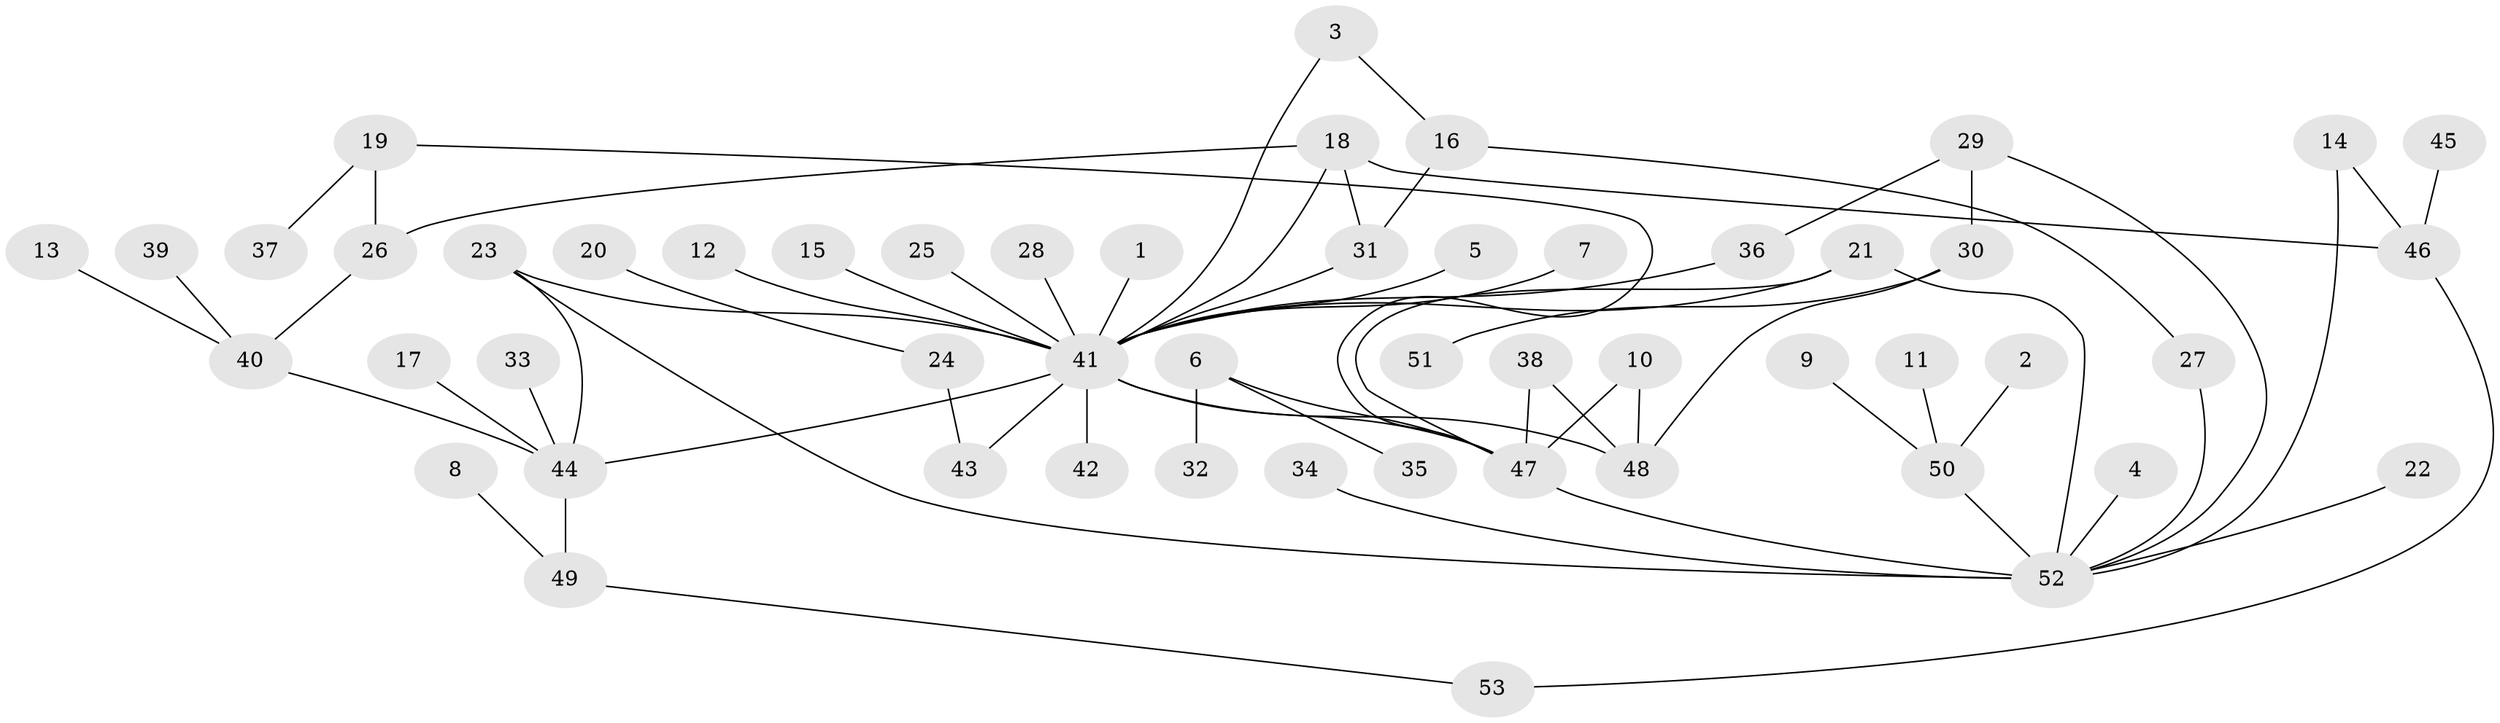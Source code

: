 // original degree distribution, {21: 0.007633587786259542, 9: 0.015267175572519083, 4: 0.05343511450381679, 5: 0.030534351145038167, 2: 0.1984732824427481, 6: 0.03816793893129771, 14: 0.007633587786259542, 3: 0.07633587786259542, 1: 0.5648854961832062, 7: 0.007633587786259542}
// Generated by graph-tools (version 1.1) at 2025/36/03/04/25 23:36:43]
// undirected, 53 vertices, 67 edges
graph export_dot {
  node [color=gray90,style=filled];
  1;
  2;
  3;
  4;
  5;
  6;
  7;
  8;
  9;
  10;
  11;
  12;
  13;
  14;
  15;
  16;
  17;
  18;
  19;
  20;
  21;
  22;
  23;
  24;
  25;
  26;
  27;
  28;
  29;
  30;
  31;
  32;
  33;
  34;
  35;
  36;
  37;
  38;
  39;
  40;
  41;
  42;
  43;
  44;
  45;
  46;
  47;
  48;
  49;
  50;
  51;
  52;
  53;
  1 -- 41 [weight=1.0];
  2 -- 50 [weight=1.0];
  3 -- 16 [weight=1.0];
  3 -- 41 [weight=1.0];
  4 -- 52 [weight=1.0];
  5 -- 41 [weight=1.0];
  6 -- 32 [weight=1.0];
  6 -- 35 [weight=1.0];
  6 -- 47 [weight=1.0];
  7 -- 41 [weight=1.0];
  8 -- 49 [weight=1.0];
  9 -- 50 [weight=1.0];
  10 -- 47 [weight=1.0];
  10 -- 48 [weight=1.0];
  11 -- 50 [weight=1.0];
  12 -- 41 [weight=1.0];
  13 -- 40 [weight=1.0];
  14 -- 46 [weight=1.0];
  14 -- 52 [weight=1.0];
  15 -- 41 [weight=1.0];
  16 -- 27 [weight=1.0];
  16 -- 31 [weight=1.0];
  17 -- 44 [weight=1.0];
  18 -- 26 [weight=1.0];
  18 -- 31 [weight=1.0];
  18 -- 41 [weight=1.0];
  18 -- 46 [weight=2.0];
  19 -- 26 [weight=1.0];
  19 -- 37 [weight=1.0];
  19 -- 47 [weight=1.0];
  20 -- 24 [weight=1.0];
  21 -- 41 [weight=1.0];
  21 -- 47 [weight=1.0];
  21 -- 52 [weight=1.0];
  22 -- 52 [weight=1.0];
  23 -- 41 [weight=1.0];
  23 -- 44 [weight=1.0];
  23 -- 52 [weight=2.0];
  24 -- 43 [weight=1.0];
  25 -- 41 [weight=1.0];
  26 -- 40 [weight=1.0];
  27 -- 52 [weight=1.0];
  28 -- 41 [weight=1.0];
  29 -- 30 [weight=1.0];
  29 -- 36 [weight=1.0];
  29 -- 52 [weight=1.0];
  30 -- 48 [weight=1.0];
  30 -- 51 [weight=1.0];
  31 -- 41 [weight=1.0];
  33 -- 44 [weight=1.0];
  34 -- 52 [weight=1.0];
  36 -- 41 [weight=1.0];
  38 -- 47 [weight=1.0];
  38 -- 48 [weight=1.0];
  39 -- 40 [weight=1.0];
  40 -- 44 [weight=1.0];
  41 -- 42 [weight=1.0];
  41 -- 43 [weight=1.0];
  41 -- 44 [weight=1.0];
  41 -- 47 [weight=1.0];
  41 -- 48 [weight=1.0];
  44 -- 49 [weight=1.0];
  45 -- 46 [weight=1.0];
  46 -- 53 [weight=1.0];
  47 -- 52 [weight=1.0];
  49 -- 53 [weight=1.0];
  50 -- 52 [weight=1.0];
}
